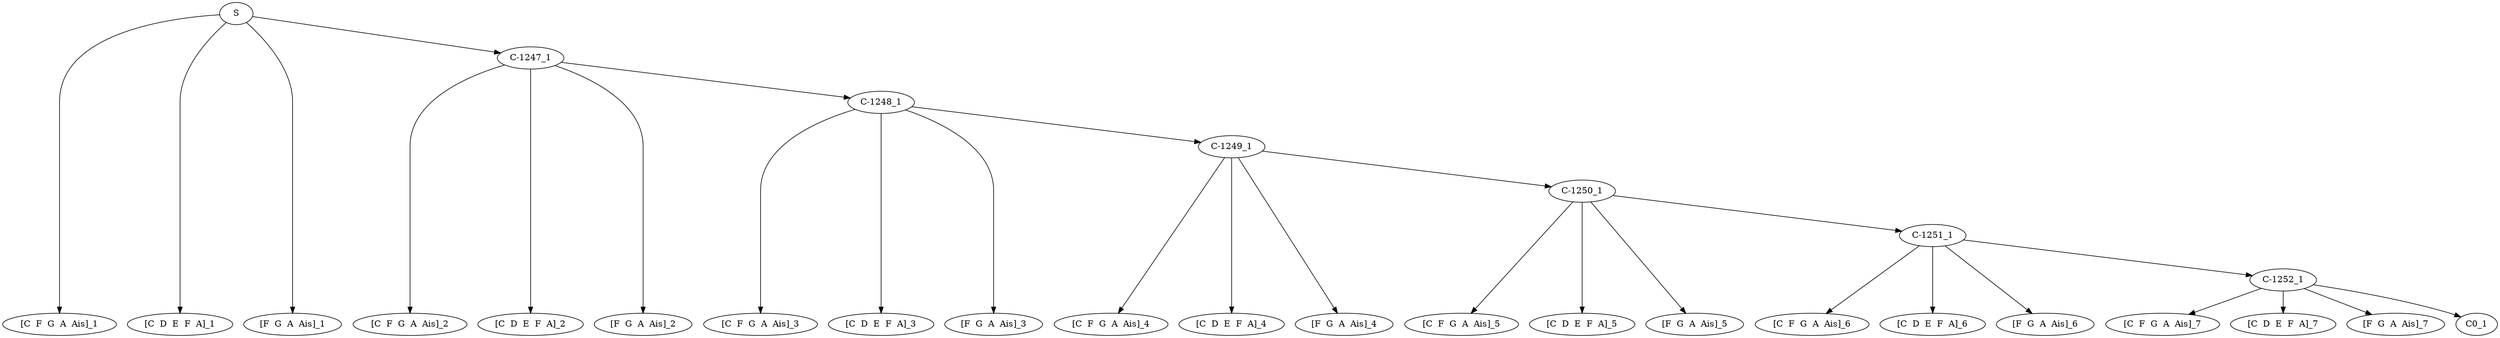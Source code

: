 digraph sample{
"S" -> "[C  F  G  A  Ais]_1";
"S" -> "[C  D  E  F  A]_1";
"S" -> "[F  G  A  Ais]_1";
"S" -> "C-1247_1";
"C-1247_1" -> "[C  F  G  A  Ais]_2";
"C-1247_1" -> "[C  D  E  F  A]_2";
"C-1247_1" -> "[F  G  A  Ais]_2";
"C-1247_1" -> "C-1248_1";
"C-1248_1" -> "[C  F  G  A  Ais]_3";
"C-1248_1" -> "[C  D  E  F  A]_3";
"C-1248_1" -> "[F  G  A  Ais]_3";
"C-1248_1" -> "C-1249_1";
"C-1249_1" -> "[C  F  G  A  Ais]_4";
"C-1249_1" -> "[C  D  E  F  A]_4";
"C-1249_1" -> "[F  G  A  Ais]_4";
"C-1249_1" -> "C-1250_1";
"C-1250_1" -> "[C  F  G  A  Ais]_5";
"C-1250_1" -> "[C  D  E  F  A]_5";
"C-1250_1" -> "[F  G  A  Ais]_5";
"C-1250_1" -> "C-1251_1";
"C-1251_1" -> "[C  F  G  A  Ais]_6";
"C-1251_1" -> "[C  D  E  F  A]_6";
"C-1251_1" -> "[F  G  A  Ais]_6";
"C-1251_1" -> "C-1252_1";
"C-1252_1" -> "[C  F  G  A  Ais]_7";
"C-1252_1" -> "[C  D  E  F  A]_7";
"C-1252_1" -> "[F  G  A  Ais]_7";
"C-1252_1" -> "C0_1";

{rank = min; "S";}
{rank = same; "C-1247_1";}
{rank = same; "C-1248_1";}
{rank = same; "C-1249_1";}
{rank = same; "C-1250_1";}
{rank = same; "C-1251_1";}
{rank = same; "C-1252_1";}
{rank = same; "C0_1";}
{rank = same; "[C  D  E  F  A]_1"; "[C  D  E  F  A]_2"; "[C  D  E  F  A]_3"; "[C  D  E  F  A]_4"; "[C  D  E  F  A]_5"; "[C  D  E  F  A]_6"; "[C  D  E  F  A]_7"; "[C  F  G  A  Ais]_1"; "[C  F  G  A  Ais]_2"; "[C  F  G  A  Ais]_3"; "[C  F  G  A  Ais]_4"; "[C  F  G  A  Ais]_5"; "[C  F  G  A  Ais]_6"; "[C  F  G  A  Ais]_7"; "[F  G  A  Ais]_1"; "[F  G  A  Ais]_2"; "[F  G  A  Ais]_3"; "[F  G  A  Ais]_4"; "[F  G  A  Ais]_5"; "[F  G  A  Ais]_6"; "[F  G  A  Ais]_7";}
}